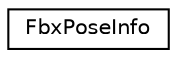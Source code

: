 digraph "クラス階層図"
{
  edge [fontname="Helvetica",fontsize="10",labelfontname="Helvetica",labelfontsize="10"];
  node [fontname="Helvetica",fontsize="10",shape=record];
  rankdir="LR";
  Node0 [label="FbxPoseInfo",height=0.2,width=0.4,color="black", fillcolor="white", style="filled",URL="$struct_fbx_pose_info.html"];
}
